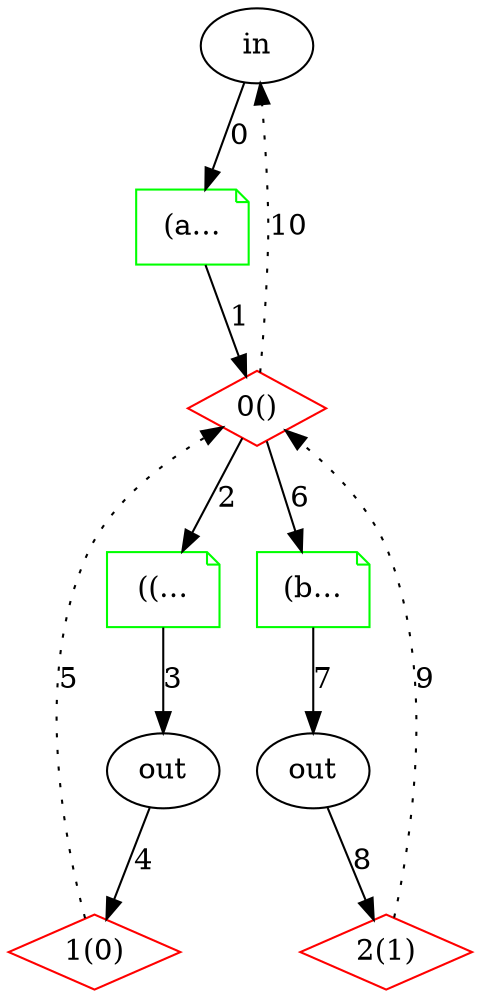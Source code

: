 digraph JEG {
  rankdir=TB;
  45 [label = "in", shape = "ellipse"];
  46 [label = "(a…", shape = "note", color = "green"];
  47 [label = "0()", shape = "diamond", color = "red"];
  48 [label = "((…", shape = "note", color = "green"];
  49 [label = "out", shape = "ellipse"];
  50 [label = "1(0)", shape = "diamond", color = "red"];
  51 [label = "(b…", shape = "note", color = "green"];
  52 [label = "out", shape = "ellipse"];
  53 [label = "2(1)", shape = "diamond", color = "red"];
  45 -> 46 [ label = "0", style = "solid" ];
  46 -> 47 [ label = "1", style = "solid" ];
  47 -> 48 [ label = "2", style = "solid" ];
  48 -> 49 [ label = "3", style = "solid" ];
  49 -> 50 [ label = "4", style = "solid" ];
  50 -> 47 [ label = "5", style = "dotted" ];
  47 -> 51 [ label = "6", style = "solid" ];
  51 -> 52 [ label = "7", style = "solid" ];
  52 -> 53 [ label = "8", style = "solid" ];
  53 -> 47 [ label = "9", style = "dotted" ];
  47 -> 45 [ label = "10", style = "dotted" ];
}
